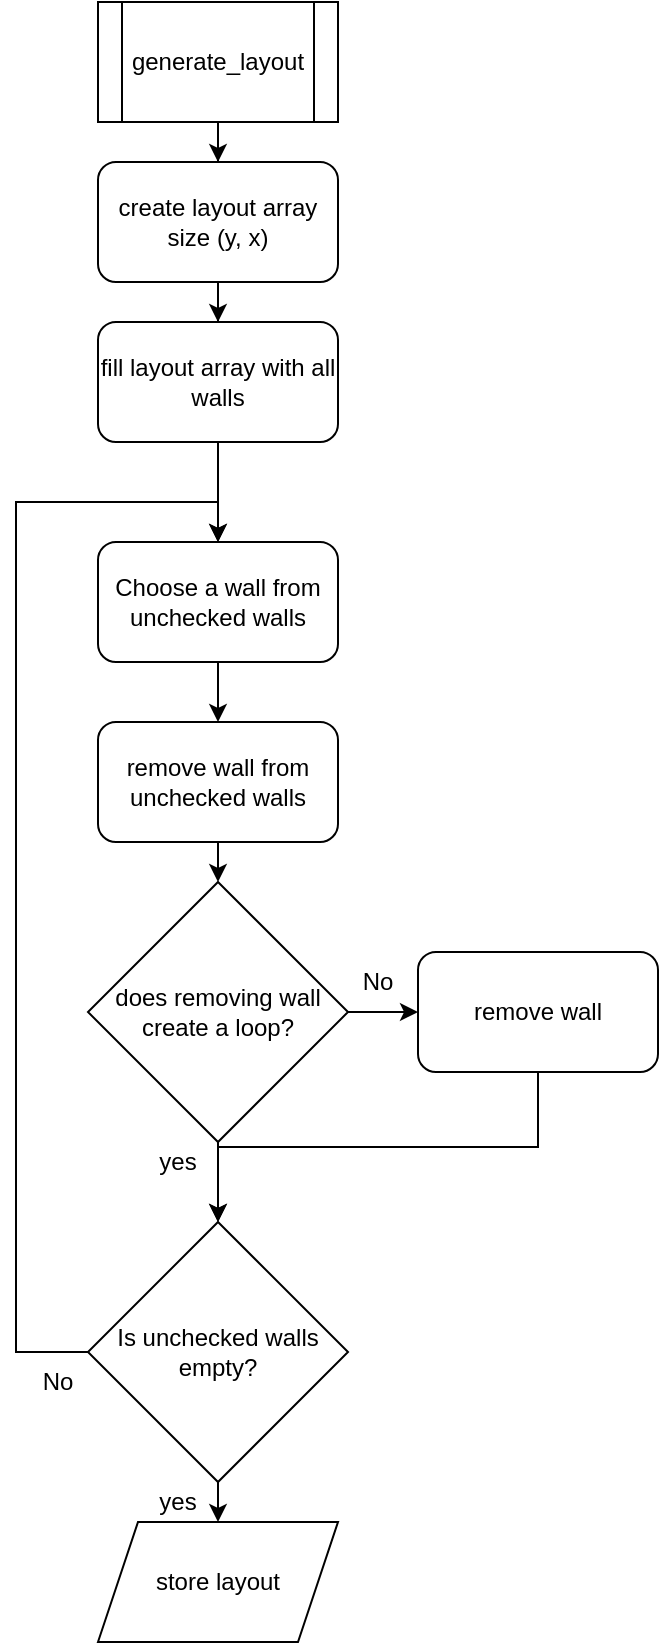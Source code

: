 <mxfile version="14.4.3" type="device"><diagram id="C5RBs43oDa-KdzZeNtuy" name="Page-1"><mxGraphModel dx="1420" dy="792" grid="0" gridSize="10" guides="1" tooltips="1" connect="1" arrows="1" fold="1" page="1" pageScale="1" pageWidth="827" pageHeight="1169" math="0" shadow="0"><root><mxCell id="WIyWlLk6GJQsqaUBKTNV-0"/><mxCell id="WIyWlLk6GJQsqaUBKTNV-1" parent="WIyWlLk6GJQsqaUBKTNV-0"/><mxCell id="KGhuNMXvSrg3sFw0i7o7-8" style="edgeStyle=orthogonalEdgeStyle;rounded=0;orthogonalLoop=1;jettySize=auto;html=1;exitX=0.5;exitY=1;exitDx=0;exitDy=0;entryX=0.5;entryY=0;entryDx=0;entryDy=0;" edge="1" parent="WIyWlLk6GJQsqaUBKTNV-1" source="KGhuNMXvSrg3sFw0i7o7-0" target="KGhuNMXvSrg3sFw0i7o7-3"><mxGeometry relative="1" as="geometry"/></mxCell><mxCell id="KGhuNMXvSrg3sFw0i7o7-0" value="Choose a wall from unchecked walls" style="rounded=1;whiteSpace=wrap;html=1;" vertex="1" parent="WIyWlLk6GJQsqaUBKTNV-1"><mxGeometry x="261" y="310" width="120" height="60" as="geometry"/></mxCell><mxCell id="KGhuNMXvSrg3sFw0i7o7-10" style="edgeStyle=orthogonalEdgeStyle;rounded=0;orthogonalLoop=1;jettySize=auto;html=1;exitX=1;exitY=0.5;exitDx=0;exitDy=0;entryX=0;entryY=0.5;entryDx=0;entryDy=0;" edge="1" parent="WIyWlLk6GJQsqaUBKTNV-1" source="KGhuNMXvSrg3sFw0i7o7-1" target="KGhuNMXvSrg3sFw0i7o7-2"><mxGeometry relative="1" as="geometry"/></mxCell><mxCell id="KGhuNMXvSrg3sFw0i7o7-11" style="edgeStyle=orthogonalEdgeStyle;rounded=0;orthogonalLoop=1;jettySize=auto;html=1;exitX=0.5;exitY=1;exitDx=0;exitDy=0;entryX=0.5;entryY=0;entryDx=0;entryDy=0;" edge="1" parent="WIyWlLk6GJQsqaUBKTNV-1" source="KGhuNMXvSrg3sFw0i7o7-1" target="KGhuNMXvSrg3sFw0i7o7-5"><mxGeometry relative="1" as="geometry"/></mxCell><mxCell id="KGhuNMXvSrg3sFw0i7o7-1" value="does removing wall create a loop?" style="rhombus;whiteSpace=wrap;html=1;" vertex="1" parent="WIyWlLk6GJQsqaUBKTNV-1"><mxGeometry x="256" y="480" width="130" height="130" as="geometry"/></mxCell><mxCell id="KGhuNMXvSrg3sFw0i7o7-20" style="edgeStyle=orthogonalEdgeStyle;rounded=0;orthogonalLoop=1;jettySize=auto;html=1;exitX=0.5;exitY=1;exitDx=0;exitDy=0;entryX=0.5;entryY=0;entryDx=0;entryDy=0;" edge="1" parent="WIyWlLk6GJQsqaUBKTNV-1" source="KGhuNMXvSrg3sFw0i7o7-2" target="KGhuNMXvSrg3sFw0i7o7-5"><mxGeometry relative="1" as="geometry"/></mxCell><mxCell id="KGhuNMXvSrg3sFw0i7o7-2" value="remove wall" style="rounded=1;whiteSpace=wrap;html=1;" vertex="1" parent="WIyWlLk6GJQsqaUBKTNV-1"><mxGeometry x="421" y="515" width="120" height="60" as="geometry"/></mxCell><mxCell id="KGhuNMXvSrg3sFw0i7o7-9" style="edgeStyle=orthogonalEdgeStyle;rounded=0;orthogonalLoop=1;jettySize=auto;html=1;exitX=0.5;exitY=1;exitDx=0;exitDy=0;entryX=0.5;entryY=0;entryDx=0;entryDy=0;" edge="1" parent="WIyWlLk6GJQsqaUBKTNV-1" source="KGhuNMXvSrg3sFw0i7o7-3" target="KGhuNMXvSrg3sFw0i7o7-1"><mxGeometry relative="1" as="geometry"/></mxCell><mxCell id="KGhuNMXvSrg3sFw0i7o7-3" value="remove wall from unchecked walls" style="rounded=1;whiteSpace=wrap;html=1;" vertex="1" parent="WIyWlLk6GJQsqaUBKTNV-1"><mxGeometry x="261" y="400" width="120" height="60" as="geometry"/></mxCell><mxCell id="KGhuNMXvSrg3sFw0i7o7-27" style="edgeStyle=orthogonalEdgeStyle;rounded=0;orthogonalLoop=1;jettySize=auto;html=1;exitX=0.5;exitY=1;exitDx=0;exitDy=0;entryX=0.5;entryY=0;entryDx=0;entryDy=0;" edge="1" parent="WIyWlLk6GJQsqaUBKTNV-1" source="KGhuNMXvSrg3sFw0i7o7-5" target="KGhuNMXvSrg3sFw0i7o7-24"><mxGeometry relative="1" as="geometry"/></mxCell><mxCell id="KGhuNMXvSrg3sFw0i7o7-34" style="edgeStyle=orthogonalEdgeStyle;rounded=0;orthogonalLoop=1;jettySize=auto;html=1;exitX=0;exitY=0.5;exitDx=0;exitDy=0;entryX=0.5;entryY=0;entryDx=0;entryDy=0;" edge="1" parent="WIyWlLk6GJQsqaUBKTNV-1" source="KGhuNMXvSrg3sFw0i7o7-5" target="KGhuNMXvSrg3sFw0i7o7-0"><mxGeometry relative="1" as="geometry"><Array as="points"><mxPoint x="220" y="715"/><mxPoint x="220" y="290"/><mxPoint x="321" y="290"/></Array></mxGeometry></mxCell><mxCell id="KGhuNMXvSrg3sFw0i7o7-5" value="Is unchecked walls empty?" style="rhombus;whiteSpace=wrap;html=1;" vertex="1" parent="WIyWlLk6GJQsqaUBKTNV-1"><mxGeometry x="256" y="650" width="130" height="130" as="geometry"/></mxCell><mxCell id="KGhuNMXvSrg3sFw0i7o7-21" value="yes" style="text;html=1;strokeColor=none;fillColor=none;align=center;verticalAlign=middle;whiteSpace=wrap;rounded=0;" vertex="1" parent="WIyWlLk6GJQsqaUBKTNV-1"><mxGeometry x="281" y="610" width="40" height="20" as="geometry"/></mxCell><mxCell id="KGhuNMXvSrg3sFw0i7o7-22" value="No" style="text;html=1;strokeColor=none;fillColor=none;align=center;verticalAlign=middle;whiteSpace=wrap;rounded=0;" vertex="1" parent="WIyWlLk6GJQsqaUBKTNV-1"><mxGeometry x="381" y="520" width="40" height="20" as="geometry"/></mxCell><mxCell id="KGhuNMXvSrg3sFw0i7o7-23" value="yes" style="text;html=1;strokeColor=none;fillColor=none;align=center;verticalAlign=middle;whiteSpace=wrap;rounded=0;" vertex="1" parent="WIyWlLk6GJQsqaUBKTNV-1"><mxGeometry x="281" y="780" width="40" height="20" as="geometry"/></mxCell><mxCell id="KGhuNMXvSrg3sFw0i7o7-24" value="store layout" style="shape=parallelogram;perimeter=parallelogramPerimeter;whiteSpace=wrap;html=1;fixedSize=1;" vertex="1" parent="WIyWlLk6GJQsqaUBKTNV-1"><mxGeometry x="261" y="800" width="120" height="60" as="geometry"/></mxCell><mxCell id="KGhuNMXvSrg3sFw0i7o7-30" style="edgeStyle=orthogonalEdgeStyle;rounded=0;orthogonalLoop=1;jettySize=auto;html=1;exitX=0.5;exitY=1;exitDx=0;exitDy=0;" edge="1" parent="WIyWlLk6GJQsqaUBKTNV-1" source="KGhuNMXvSrg3sFw0i7o7-28" target="KGhuNMXvSrg3sFw0i7o7-29"><mxGeometry relative="1" as="geometry"/></mxCell><mxCell id="KGhuNMXvSrg3sFw0i7o7-28" value="create layout array size (y, x)" style="rounded=1;whiteSpace=wrap;html=1;" vertex="1" parent="WIyWlLk6GJQsqaUBKTNV-1"><mxGeometry x="261" y="120" width="120" height="60" as="geometry"/></mxCell><mxCell id="KGhuNMXvSrg3sFw0i7o7-32" style="edgeStyle=orthogonalEdgeStyle;rounded=0;orthogonalLoop=1;jettySize=auto;html=1;exitX=0.5;exitY=1;exitDx=0;exitDy=0;entryX=0.5;entryY=0;entryDx=0;entryDy=0;" edge="1" parent="WIyWlLk6GJQsqaUBKTNV-1" source="KGhuNMXvSrg3sFw0i7o7-29" target="KGhuNMXvSrg3sFw0i7o7-0"><mxGeometry relative="1" as="geometry"/></mxCell><mxCell id="KGhuNMXvSrg3sFw0i7o7-29" value="fill layout array with all walls" style="rounded=1;whiteSpace=wrap;html=1;" vertex="1" parent="WIyWlLk6GJQsqaUBKTNV-1"><mxGeometry x="261" y="200" width="120" height="60" as="geometry"/></mxCell><mxCell id="KGhuNMXvSrg3sFw0i7o7-35" value="No" style="text;html=1;strokeColor=none;fillColor=none;align=center;verticalAlign=middle;whiteSpace=wrap;rounded=0;" vertex="1" parent="WIyWlLk6GJQsqaUBKTNV-1"><mxGeometry x="221" y="720" width="40" height="20" as="geometry"/></mxCell><mxCell id="KGhuNMXvSrg3sFw0i7o7-37" style="edgeStyle=orthogonalEdgeStyle;rounded=0;orthogonalLoop=1;jettySize=auto;html=1;exitX=0.5;exitY=1;exitDx=0;exitDy=0;" edge="1" parent="WIyWlLk6GJQsqaUBKTNV-1" source="KGhuNMXvSrg3sFw0i7o7-36" target="KGhuNMXvSrg3sFw0i7o7-28"><mxGeometry relative="1" as="geometry"/></mxCell><mxCell id="KGhuNMXvSrg3sFw0i7o7-36" value="generate_layout" style="shape=process;whiteSpace=wrap;html=1;backgroundOutline=1;" vertex="1" parent="WIyWlLk6GJQsqaUBKTNV-1"><mxGeometry x="261" y="40" width="120" height="60" as="geometry"/></mxCell></root></mxGraphModel></diagram></mxfile>
